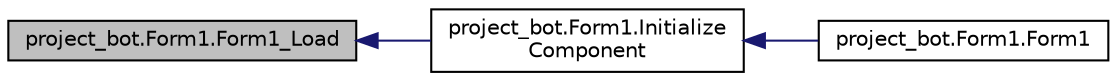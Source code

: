 digraph "project_bot.Form1.Form1_Load"
{
  edge [fontname="Helvetica",fontsize="10",labelfontname="Helvetica",labelfontsize="10"];
  node [fontname="Helvetica",fontsize="10",shape=record];
  rankdir="LR";
  Node24 [label="project_bot.Form1.Form1_Load",height=0.2,width=0.4,color="black", fillcolor="grey75", style="filled", fontcolor="black"];
  Node24 -> Node25 [dir="back",color="midnightblue",fontsize="10",style="solid",fontname="Helvetica"];
  Node25 [label="project_bot.Form1.Initialize\lComponent",height=0.2,width=0.4,color="black", fillcolor="white", style="filled",URL="$classproject__bot_1_1_form1.html#af9d680db4a881806f9fe79ba1c002df1",tooltip="Required method for Designer support - do not modify the contents of this method with the code editor..."];
  Node25 -> Node26 [dir="back",color="midnightblue",fontsize="10",style="solid",fontname="Helvetica"];
  Node26 [label="project_bot.Form1.Form1",height=0.2,width=0.4,color="black", fillcolor="white", style="filled",URL="$classproject__bot_1_1_form1.html#a2d02bb4e7647a42a58a86fd94de1d415"];
}

